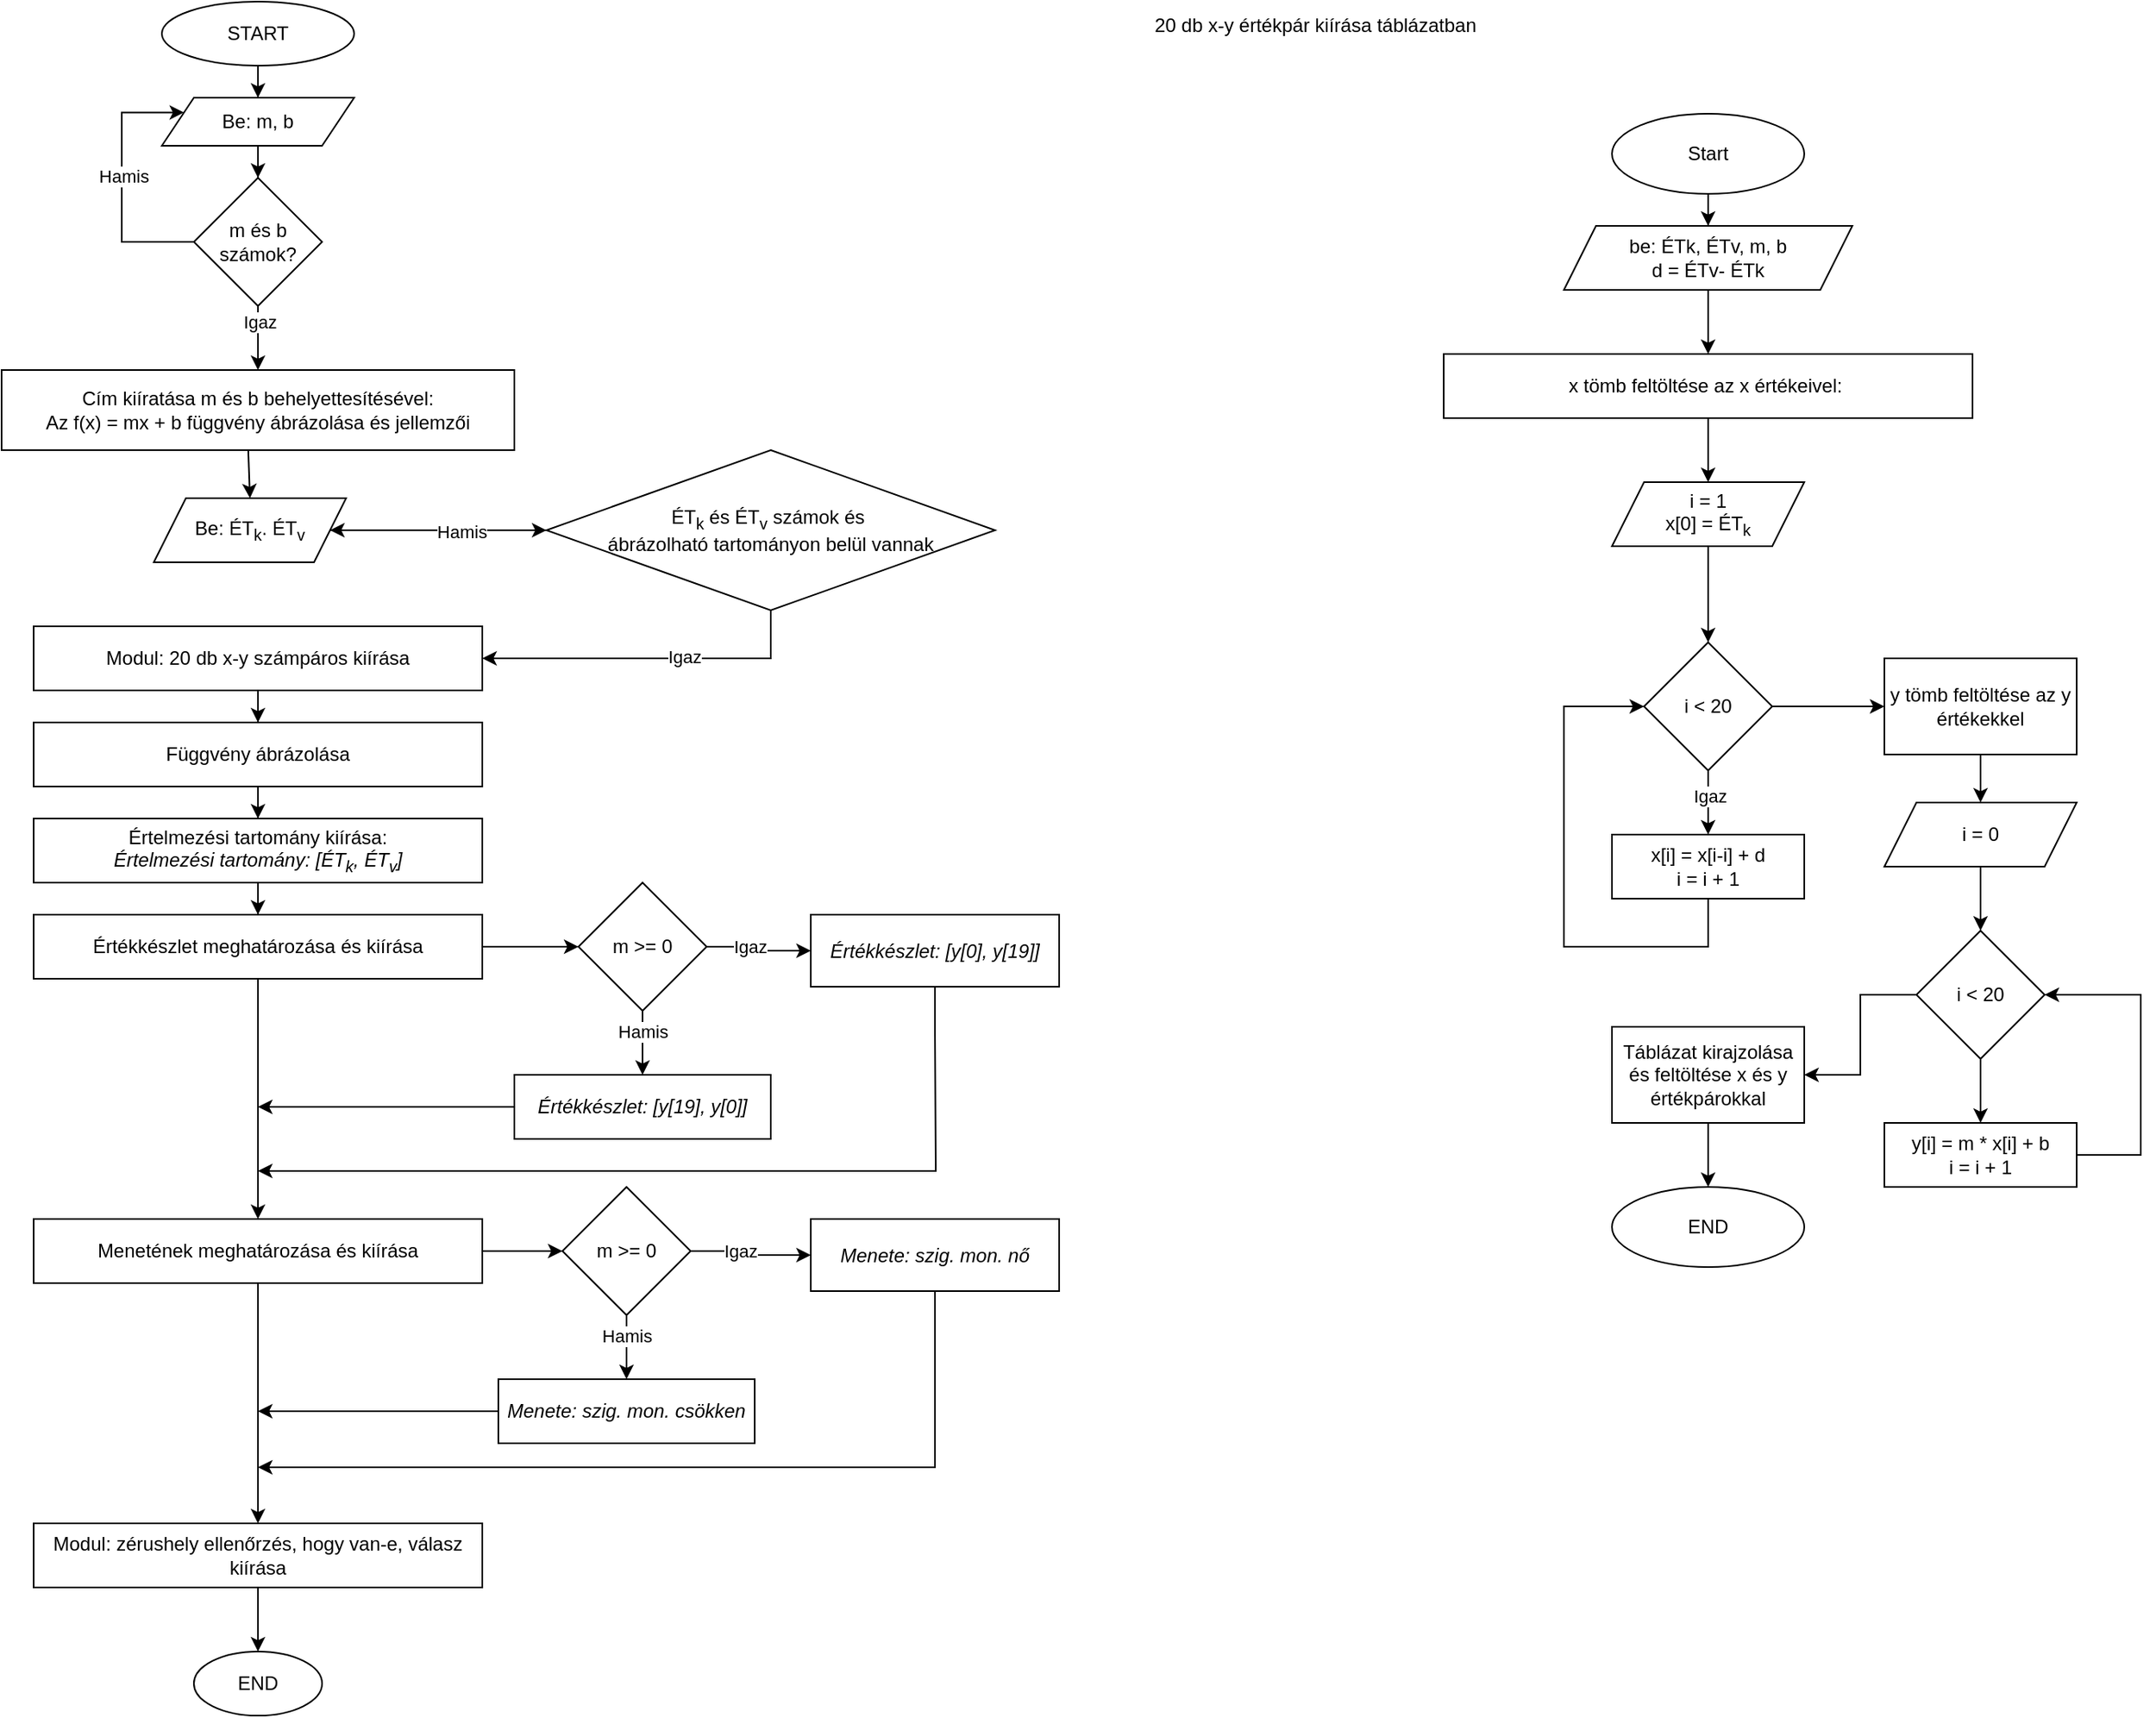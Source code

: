 <mxfile version="26.0.11">
  <diagram name="Page-1" id="zzpxHZpjNp8iE-DCdj2p">
    <mxGraphModel dx="878" dy="608" grid="1" gridSize="10" guides="1" tooltips="1" connect="1" arrows="1" fold="1" page="1" pageScale="1" pageWidth="850" pageHeight="1100" math="0" shadow="0">
      <root>
        <mxCell id="0" />
        <mxCell id="1" parent="0" />
        <mxCell id="isprb13NTtYWQOviIAQ4-6" value="" style="edgeStyle=orthogonalEdgeStyle;rounded=0;orthogonalLoop=1;jettySize=auto;html=1;" edge="1" parent="1" source="isprb13NTtYWQOviIAQ4-1" target="isprb13NTtYWQOviIAQ4-4">
          <mxGeometry relative="1" as="geometry" />
        </mxCell>
        <mxCell id="isprb13NTtYWQOviIAQ4-1" value="START" style="ellipse;whiteSpace=wrap;html=1;" vertex="1" parent="1">
          <mxGeometry x="270" y="10" width="120" height="40" as="geometry" />
        </mxCell>
        <mxCell id="isprb13NTtYWQOviIAQ4-8" value="" style="edgeStyle=orthogonalEdgeStyle;rounded=0;orthogonalLoop=1;jettySize=auto;html=1;" edge="1" parent="1" source="isprb13NTtYWQOviIAQ4-4" target="isprb13NTtYWQOviIAQ4-7">
          <mxGeometry relative="1" as="geometry" />
        </mxCell>
        <mxCell id="isprb13NTtYWQOviIAQ4-4" value="Be: m, b" style="shape=parallelogram;perimeter=parallelogramPerimeter;whiteSpace=wrap;html=1;fixedSize=1;" vertex="1" parent="1">
          <mxGeometry x="270" y="70" width="120" height="30" as="geometry" />
        </mxCell>
        <mxCell id="isprb13NTtYWQOviIAQ4-11" value="" style="edgeStyle=orthogonalEdgeStyle;rounded=0;orthogonalLoop=1;jettySize=auto;html=1;entryX=0.5;entryY=0;entryDx=0;entryDy=0;" edge="1" parent="1" source="isprb13NTtYWQOviIAQ4-7" target="isprb13NTtYWQOviIAQ4-23">
          <mxGeometry relative="1" as="geometry">
            <mxPoint x="455" y="230" as="targetPoint" />
          </mxGeometry>
        </mxCell>
        <mxCell id="isprb13NTtYWQOviIAQ4-12" value="Igaz" style="edgeLabel;html=1;align=center;verticalAlign=middle;resizable=0;points=[];" vertex="1" connectable="0" parent="isprb13NTtYWQOviIAQ4-11">
          <mxGeometry x="-0.511" y="1" relative="1" as="geometry">
            <mxPoint as="offset" />
          </mxGeometry>
        </mxCell>
        <mxCell id="isprb13NTtYWQOviIAQ4-13" style="edgeStyle=orthogonalEdgeStyle;rounded=0;orthogonalLoop=1;jettySize=auto;html=1;exitX=0;exitY=0.5;exitDx=0;exitDy=0;entryX=0;entryY=0.25;entryDx=0;entryDy=0;" edge="1" parent="1" source="isprb13NTtYWQOviIAQ4-7" target="isprb13NTtYWQOviIAQ4-4">
          <mxGeometry relative="1" as="geometry">
            <Array as="points">
              <mxPoint x="245" y="160" />
              <mxPoint x="245" y="79" />
            </Array>
          </mxGeometry>
        </mxCell>
        <mxCell id="isprb13NTtYWQOviIAQ4-14" value="Hamis" style="edgeLabel;html=1;align=center;verticalAlign=middle;resizable=0;points=[];" vertex="1" connectable="0" parent="isprb13NTtYWQOviIAQ4-13">
          <mxGeometry x="0.042" y="-1" relative="1" as="geometry">
            <mxPoint as="offset" />
          </mxGeometry>
        </mxCell>
        <mxCell id="isprb13NTtYWQOviIAQ4-7" value="m és b számok?" style="rhombus;whiteSpace=wrap;html=1;" vertex="1" parent="1">
          <mxGeometry x="290" y="120" width="80" height="80" as="geometry" />
        </mxCell>
        <mxCell id="isprb13NTtYWQOviIAQ4-20" value="" style="edgeStyle=orthogonalEdgeStyle;rounded=0;orthogonalLoop=1;jettySize=auto;html=1;" edge="1" parent="1" source="isprb13NTtYWQOviIAQ4-10" target="isprb13NTtYWQOviIAQ4-19">
          <mxGeometry relative="1" as="geometry" />
        </mxCell>
        <mxCell id="isprb13NTtYWQOviIAQ4-10" value="Be: ÉT&lt;sub&gt;k&lt;/sub&gt;.&amp;nbsp;&lt;span style=&quot;background-color: transparent; color: light-dark(rgb(0, 0, 0), rgb(255, 255, 255));&quot;&gt;ÉT&lt;sub&gt;v&lt;/sub&gt;&lt;/span&gt;" style="shape=parallelogram;perimeter=parallelogramPerimeter;whiteSpace=wrap;html=1;fixedSize=1;" vertex="1" parent="1">
          <mxGeometry x="265" y="320" width="120" height="40" as="geometry" />
        </mxCell>
        <mxCell id="isprb13NTtYWQOviIAQ4-19" value="ÉT&lt;sub&gt;k&lt;/sub&gt; és ÉT&lt;sub&gt;v&lt;/sub&gt; számok és&amp;nbsp;&lt;div&gt;ábrázolható tartományon belül vannak&lt;/div&gt;" style="rhombus;whiteSpace=wrap;html=1;" vertex="1" parent="1">
          <mxGeometry x="510" y="290" width="280" height="100" as="geometry" />
        </mxCell>
        <mxCell id="isprb13NTtYWQOviIAQ4-31" value="" style="edgeStyle=orthogonalEdgeStyle;rounded=0;orthogonalLoop=1;jettySize=auto;html=1;" edge="1" parent="1" source="isprb13NTtYWQOviIAQ4-21" target="isprb13NTtYWQOviIAQ4-30">
          <mxGeometry relative="1" as="geometry" />
        </mxCell>
        <mxCell id="isprb13NTtYWQOviIAQ4-21" value="Modul: 20 db x-y számpáros kiírása" style="whiteSpace=wrap;html=1;" vertex="1" parent="1">
          <mxGeometry x="190" y="400" width="280" height="40" as="geometry" />
        </mxCell>
        <mxCell id="isprb13NTtYWQOviIAQ4-23" value="Cím kiíratása m és b behelyettesítésével:&lt;br&gt;Az f(x) = mx + b függvény ábrázolása és jellemzői" style="rounded=0;whiteSpace=wrap;html=1;" vertex="1" parent="1">
          <mxGeometry x="170" y="240" width="320" height="50" as="geometry" />
        </mxCell>
        <mxCell id="isprb13NTtYWQOviIAQ4-33" value="" style="edgeStyle=orthogonalEdgeStyle;rounded=0;orthogonalLoop=1;jettySize=auto;html=1;" edge="1" parent="1" source="isprb13NTtYWQOviIAQ4-30" target="isprb13NTtYWQOviIAQ4-32">
          <mxGeometry relative="1" as="geometry" />
        </mxCell>
        <mxCell id="isprb13NTtYWQOviIAQ4-30" value="Függvény ábrázolása" style="whiteSpace=wrap;html=1;" vertex="1" parent="1">
          <mxGeometry x="190" y="460" width="280" height="40" as="geometry" />
        </mxCell>
        <mxCell id="isprb13NTtYWQOviIAQ4-35" value="" style="edgeStyle=orthogonalEdgeStyle;rounded=0;orthogonalLoop=1;jettySize=auto;html=1;" edge="1" parent="1" source="isprb13NTtYWQOviIAQ4-32" target="isprb13NTtYWQOviIAQ4-34">
          <mxGeometry relative="1" as="geometry" />
        </mxCell>
        <mxCell id="isprb13NTtYWQOviIAQ4-32" value="Értelmezési tartomány kiírása:&lt;div&gt;&lt;i&gt;Értelmezési tartomány: [ÉT&lt;sub&gt;k&lt;/sub&gt;, ÉT&lt;sub&gt;v&lt;/sub&gt;]&lt;/i&gt;&lt;/div&gt;" style="whiteSpace=wrap;html=1;" vertex="1" parent="1">
          <mxGeometry x="190" y="520" width="280" height="40" as="geometry" />
        </mxCell>
        <mxCell id="isprb13NTtYWQOviIAQ4-37" value="" style="edgeStyle=orthogonalEdgeStyle;rounded=0;orthogonalLoop=1;jettySize=auto;html=1;" edge="1" parent="1" source="isprb13NTtYWQOviIAQ4-34" target="isprb13NTtYWQOviIAQ4-36">
          <mxGeometry relative="1" as="geometry" />
        </mxCell>
        <mxCell id="isprb13NTtYWQOviIAQ4-89" style="edgeStyle=orthogonalEdgeStyle;rounded=0;orthogonalLoop=1;jettySize=auto;html=1;exitX=1;exitY=0.5;exitDx=0;exitDy=0;entryX=0;entryY=0.5;entryDx=0;entryDy=0;" edge="1" parent="1" source="isprb13NTtYWQOviIAQ4-34" target="isprb13NTtYWQOviIAQ4-81">
          <mxGeometry relative="1" as="geometry" />
        </mxCell>
        <mxCell id="isprb13NTtYWQOviIAQ4-34" value="Értékkészlet meghatározása és kiírása" style="whiteSpace=wrap;html=1;" vertex="1" parent="1">
          <mxGeometry x="190" y="580" width="280" height="40" as="geometry" />
        </mxCell>
        <mxCell id="isprb13NTtYWQOviIAQ4-39" value="" style="edgeStyle=orthogonalEdgeStyle;rounded=0;orthogonalLoop=1;jettySize=auto;html=1;" edge="1" parent="1" source="isprb13NTtYWQOviIAQ4-36" target="isprb13NTtYWQOviIAQ4-38">
          <mxGeometry relative="1" as="geometry" />
        </mxCell>
        <mxCell id="isprb13NTtYWQOviIAQ4-99" style="edgeStyle=orthogonalEdgeStyle;rounded=0;orthogonalLoop=1;jettySize=auto;html=1;exitX=1;exitY=0.5;exitDx=0;exitDy=0;" edge="1" parent="1" source="isprb13NTtYWQOviIAQ4-36" target="isprb13NTtYWQOviIAQ4-96">
          <mxGeometry relative="1" as="geometry" />
        </mxCell>
        <mxCell id="isprb13NTtYWQOviIAQ4-36" value="Menetének meghatározása és kiírása" style="whiteSpace=wrap;html=1;" vertex="1" parent="1">
          <mxGeometry x="190" y="770" width="280" height="40" as="geometry" />
        </mxCell>
        <mxCell id="isprb13NTtYWQOviIAQ4-110" value="" style="edgeStyle=orthogonalEdgeStyle;rounded=0;orthogonalLoop=1;jettySize=auto;html=1;" edge="1" parent="1" source="isprb13NTtYWQOviIAQ4-38" target="isprb13NTtYWQOviIAQ4-109">
          <mxGeometry relative="1" as="geometry" />
        </mxCell>
        <mxCell id="isprb13NTtYWQOviIAQ4-38" value="Modul: zérushely ellenőrzés, hogy van-e, válasz kiírása" style="whiteSpace=wrap;html=1;" vertex="1" parent="1">
          <mxGeometry x="190" y="960" width="280" height="40" as="geometry" />
        </mxCell>
        <mxCell id="isprb13NTtYWQOviIAQ4-42" value="" style="endArrow=classic;html=1;rounded=0;entryX=0.5;entryY=0;entryDx=0;entryDy=0;exitX=0.481;exitY=1;exitDx=0;exitDy=0;exitPerimeter=0;" edge="1" parent="1" source="isprb13NTtYWQOviIAQ4-23" target="isprb13NTtYWQOviIAQ4-10">
          <mxGeometry width="50" height="50" relative="1" as="geometry">
            <mxPoint x="305" y="320" as="sourcePoint" />
            <mxPoint x="425" y="340" as="targetPoint" />
          </mxGeometry>
        </mxCell>
        <mxCell id="isprb13NTtYWQOviIAQ4-43" value="" style="endArrow=classic;html=1;rounded=0;exitX=0;exitY=0.5;exitDx=0;exitDy=0;entryX=1;entryY=0.5;entryDx=0;entryDy=0;" edge="1" parent="1" source="isprb13NTtYWQOviIAQ4-19" target="isprb13NTtYWQOviIAQ4-10">
          <mxGeometry width="50" height="50" relative="1" as="geometry">
            <mxPoint x="45" y="420" as="sourcePoint" />
            <mxPoint x="95" y="370" as="targetPoint" />
            <Array as="points" />
          </mxGeometry>
        </mxCell>
        <mxCell id="isprb13NTtYWQOviIAQ4-44" value="Hamis" style="edgeLabel;html=1;align=center;verticalAlign=middle;resizable=0;points=[];" vertex="1" connectable="0" parent="isprb13NTtYWQOviIAQ4-43">
          <mxGeometry x="-0.21" y="1" relative="1" as="geometry">
            <mxPoint as="offset" />
          </mxGeometry>
        </mxCell>
        <mxCell id="isprb13NTtYWQOviIAQ4-45" value="" style="endArrow=classic;html=1;rounded=0;exitX=0.5;exitY=1;exitDx=0;exitDy=0;entryX=1;entryY=0.5;entryDx=0;entryDy=0;" edge="1" parent="1" source="isprb13NTtYWQOviIAQ4-19" target="isprb13NTtYWQOviIAQ4-21">
          <mxGeometry width="50" height="50" relative="1" as="geometry">
            <mxPoint x="305" y="520" as="sourcePoint" />
            <mxPoint x="365" y="510" as="targetPoint" />
            <Array as="points">
              <mxPoint x="650" y="420" />
            </Array>
          </mxGeometry>
        </mxCell>
        <mxCell id="isprb13NTtYWQOviIAQ4-78" value="Igaz" style="edgeLabel;html=1;align=center;verticalAlign=middle;resizable=0;points=[];" vertex="1" connectable="0" parent="isprb13NTtYWQOviIAQ4-45">
          <mxGeometry x="-0.2" y="-1" relative="1" as="geometry">
            <mxPoint as="offset" />
          </mxGeometry>
        </mxCell>
        <mxCell id="isprb13NTtYWQOviIAQ4-48" value="" style="edgeStyle=orthogonalEdgeStyle;rounded=0;orthogonalLoop=1;jettySize=auto;html=1;entryX=0.5;entryY=0;entryDx=0;entryDy=0;" edge="1" parent="1" source="isprb13NTtYWQOviIAQ4-46" target="isprb13NTtYWQOviIAQ4-57">
          <mxGeometry relative="1" as="geometry" />
        </mxCell>
        <mxCell id="isprb13NTtYWQOviIAQ4-46" value="Start" style="ellipse;whiteSpace=wrap;html=1;" vertex="1" parent="1">
          <mxGeometry x="1175" y="80" width="120" height="50" as="geometry" />
        </mxCell>
        <mxCell id="isprb13NTtYWQOviIAQ4-52" value="" style="edgeStyle=orthogonalEdgeStyle;rounded=0;orthogonalLoop=1;jettySize=auto;html=1;" edge="1" parent="1" source="isprb13NTtYWQOviIAQ4-47" target="isprb13NTtYWQOviIAQ4-51">
          <mxGeometry relative="1" as="geometry" />
        </mxCell>
        <mxCell id="isprb13NTtYWQOviIAQ4-47" value="x tömb feltöltése az x értékeivel:&amp;nbsp;" style="whiteSpace=wrap;html=1;" vertex="1" parent="1">
          <mxGeometry x="1070" y="230" width="330" height="40" as="geometry" />
        </mxCell>
        <mxCell id="isprb13NTtYWQOviIAQ4-49" value="20 db x-y értékpár kiírása táblázatban" style="text;html=1;align=center;verticalAlign=middle;whiteSpace=wrap;rounded=0;" vertex="1" parent="1">
          <mxGeometry x="880" y="10" width="220" height="30" as="geometry" />
        </mxCell>
        <mxCell id="isprb13NTtYWQOviIAQ4-51" value="i = 1&lt;div&gt;x[0] = ÉT&lt;sub&gt;k&lt;/sub&gt;&lt;/div&gt;" style="shape=parallelogram;perimeter=parallelogramPerimeter;whiteSpace=wrap;html=1;fixedSize=1;" vertex="1" parent="1">
          <mxGeometry x="1175" y="310" width="120" height="40" as="geometry" />
        </mxCell>
        <mxCell id="isprb13NTtYWQOviIAQ4-56" value="" style="edgeStyle=orthogonalEdgeStyle;rounded=0;orthogonalLoop=1;jettySize=auto;html=1;" edge="1" parent="1" source="isprb13NTtYWQOviIAQ4-53" target="isprb13NTtYWQOviIAQ4-55">
          <mxGeometry relative="1" as="geometry" />
        </mxCell>
        <mxCell id="isprb13NTtYWQOviIAQ4-61" value="Igaz" style="edgeLabel;html=1;align=center;verticalAlign=middle;resizable=0;points=[];" vertex="1" connectable="0" parent="isprb13NTtYWQOviIAQ4-56">
          <mxGeometry x="-0.2" y="1" relative="1" as="geometry">
            <mxPoint as="offset" />
          </mxGeometry>
        </mxCell>
        <mxCell id="isprb13NTtYWQOviIAQ4-65" value="" style="edgeStyle=orthogonalEdgeStyle;rounded=0;orthogonalLoop=1;jettySize=auto;html=1;" edge="1" parent="1" source="isprb13NTtYWQOviIAQ4-53" target="isprb13NTtYWQOviIAQ4-66">
          <mxGeometry relative="1" as="geometry">
            <mxPoint x="1345" y="470" as="targetPoint" />
          </mxGeometry>
        </mxCell>
        <mxCell id="isprb13NTtYWQOviIAQ4-53" value="i &amp;lt; 20" style="rhombus;whiteSpace=wrap;html=1;" vertex="1" parent="1">
          <mxGeometry x="1195" y="410" width="80" height="80" as="geometry" />
        </mxCell>
        <mxCell id="isprb13NTtYWQOviIAQ4-55" value="x[i] = x[i-i] + d&lt;div&gt;i = i + 1&lt;/div&gt;" style="whiteSpace=wrap;html=1;" vertex="1" parent="1">
          <mxGeometry x="1175" y="530" width="120" height="40" as="geometry" />
        </mxCell>
        <mxCell id="isprb13NTtYWQOviIAQ4-58" value="" style="edgeStyle=orthogonalEdgeStyle;rounded=0;orthogonalLoop=1;jettySize=auto;html=1;" edge="1" parent="1" source="isprb13NTtYWQOviIAQ4-57" target="isprb13NTtYWQOviIAQ4-47">
          <mxGeometry relative="1" as="geometry" />
        </mxCell>
        <mxCell id="isprb13NTtYWQOviIAQ4-57" value="be: ÉTk, ÉTv, m, b&lt;div&gt;d = ÉTv- ÉTk&lt;/div&gt;" style="shape=parallelogram;perimeter=parallelogramPerimeter;whiteSpace=wrap;html=1;fixedSize=1;" vertex="1" parent="1">
          <mxGeometry x="1145" y="150" width="180" height="40" as="geometry" />
        </mxCell>
        <mxCell id="isprb13NTtYWQOviIAQ4-60" value="" style="endArrow=classic;html=1;rounded=0;exitX=0.5;exitY=1;exitDx=0;exitDy=0;entryX=0;entryY=0.5;entryDx=0;entryDy=0;" edge="1" parent="1" source="isprb13NTtYWQOviIAQ4-55" target="isprb13NTtYWQOviIAQ4-53">
          <mxGeometry width="50" height="50" relative="1" as="geometry">
            <mxPoint x="1035" y="390" as="sourcePoint" />
            <mxPoint x="1085" y="340" as="targetPoint" />
            <Array as="points">
              <mxPoint x="1235" y="600" />
              <mxPoint x="1145" y="600" />
              <mxPoint x="1145" y="450" />
            </Array>
          </mxGeometry>
        </mxCell>
        <mxCell id="isprb13NTtYWQOviIAQ4-63" value="" style="endArrow=classic;html=1;rounded=0;exitX=0.5;exitY=1;exitDx=0;exitDy=0;entryX=0.5;entryY=0;entryDx=0;entryDy=0;" edge="1" parent="1" source="isprb13NTtYWQOviIAQ4-51" target="isprb13NTtYWQOviIAQ4-53">
          <mxGeometry width="50" height="50" relative="1" as="geometry">
            <mxPoint x="1035" y="390" as="sourcePoint" />
            <mxPoint x="1085" y="340" as="targetPoint" />
          </mxGeometry>
        </mxCell>
        <mxCell id="isprb13NTtYWQOviIAQ4-68" value="" style="edgeStyle=orthogonalEdgeStyle;rounded=0;orthogonalLoop=1;jettySize=auto;html=1;" edge="1" parent="1" source="isprb13NTtYWQOviIAQ4-66" target="isprb13NTtYWQOviIAQ4-67">
          <mxGeometry relative="1" as="geometry" />
        </mxCell>
        <mxCell id="isprb13NTtYWQOviIAQ4-66" value="y tömb feltöltése az y értékekkel" style="rounded=0;whiteSpace=wrap;html=1;" vertex="1" parent="1">
          <mxGeometry x="1345" y="420" width="120" height="60" as="geometry" />
        </mxCell>
        <mxCell id="isprb13NTtYWQOviIAQ4-70" value="" style="edgeStyle=orthogonalEdgeStyle;rounded=0;orthogonalLoop=1;jettySize=auto;html=1;" edge="1" parent="1" source="isprb13NTtYWQOviIAQ4-67" target="isprb13NTtYWQOviIAQ4-69">
          <mxGeometry relative="1" as="geometry" />
        </mxCell>
        <mxCell id="isprb13NTtYWQOviIAQ4-67" value="i = 0" style="shape=parallelogram;perimeter=parallelogramPerimeter;whiteSpace=wrap;html=1;fixedSize=1;rounded=0;" vertex="1" parent="1">
          <mxGeometry x="1345" y="510" width="120" height="40" as="geometry" />
        </mxCell>
        <mxCell id="isprb13NTtYWQOviIAQ4-72" value="" style="edgeStyle=orthogonalEdgeStyle;rounded=0;orthogonalLoop=1;jettySize=auto;html=1;" edge="1" parent="1" source="isprb13NTtYWQOviIAQ4-69" target="isprb13NTtYWQOviIAQ4-71">
          <mxGeometry relative="1" as="geometry" />
        </mxCell>
        <mxCell id="isprb13NTtYWQOviIAQ4-75" value="" style="edgeStyle=orthogonalEdgeStyle;rounded=0;orthogonalLoop=1;jettySize=auto;html=1;" edge="1" parent="1" source="isprb13NTtYWQOviIAQ4-69" target="isprb13NTtYWQOviIAQ4-74">
          <mxGeometry relative="1" as="geometry" />
        </mxCell>
        <mxCell id="isprb13NTtYWQOviIAQ4-69" value="i &amp;lt; 20" style="rhombus;whiteSpace=wrap;html=1;rounded=0;" vertex="1" parent="1">
          <mxGeometry x="1365" y="590" width="80" height="80" as="geometry" />
        </mxCell>
        <mxCell id="isprb13NTtYWQOviIAQ4-71" value="y[i] = m * x[i] + b&lt;div&gt;i = i + 1&lt;/div&gt;" style="whiteSpace=wrap;html=1;rounded=0;" vertex="1" parent="1">
          <mxGeometry x="1345" y="710" width="120" height="40" as="geometry" />
        </mxCell>
        <mxCell id="isprb13NTtYWQOviIAQ4-73" value="" style="endArrow=classic;html=1;rounded=0;exitX=1;exitY=0.5;exitDx=0;exitDy=0;entryX=1;entryY=0.5;entryDx=0;entryDy=0;" edge="1" parent="1" source="isprb13NTtYWQOviIAQ4-71" target="isprb13NTtYWQOviIAQ4-69">
          <mxGeometry width="50" height="50" relative="1" as="geometry">
            <mxPoint x="1035" y="590" as="sourcePoint" />
            <mxPoint x="1085" y="540" as="targetPoint" />
            <Array as="points">
              <mxPoint x="1505" y="730" />
              <mxPoint x="1505" y="630" />
            </Array>
          </mxGeometry>
        </mxCell>
        <mxCell id="isprb13NTtYWQOviIAQ4-74" value="Táblázat kirajzolása és feltöltése x és y értékpárokkal" style="whiteSpace=wrap;html=1;rounded=0;" vertex="1" parent="1">
          <mxGeometry x="1175" y="650" width="120" height="60" as="geometry" />
        </mxCell>
        <mxCell id="isprb13NTtYWQOviIAQ4-76" value="END" style="ellipse;whiteSpace=wrap;html=1;" vertex="1" parent="1">
          <mxGeometry x="1175" y="750" width="120" height="50" as="geometry" />
        </mxCell>
        <mxCell id="isprb13NTtYWQOviIAQ4-77" value="" style="endArrow=classic;html=1;rounded=0;exitX=0.5;exitY=1;exitDx=0;exitDy=0;entryX=0.5;entryY=0;entryDx=0;entryDy=0;" edge="1" parent="1" source="isprb13NTtYWQOviIAQ4-74" target="isprb13NTtYWQOviIAQ4-76">
          <mxGeometry width="50" height="50" relative="1" as="geometry">
            <mxPoint x="1035" y="590" as="sourcePoint" />
            <mxPoint x="1085" y="540" as="targetPoint" />
          </mxGeometry>
        </mxCell>
        <mxCell id="isprb13NTtYWQOviIAQ4-83" value="" style="edgeStyle=orthogonalEdgeStyle;rounded=0;orthogonalLoop=1;jettySize=auto;html=1;" edge="1" parent="1" source="isprb13NTtYWQOviIAQ4-81" target="isprb13NTtYWQOviIAQ4-82">
          <mxGeometry relative="1" as="geometry" />
        </mxCell>
        <mxCell id="isprb13NTtYWQOviIAQ4-87" value="Igaz" style="edgeLabel;html=1;align=center;verticalAlign=middle;resizable=0;points=[];" vertex="1" connectable="0" parent="isprb13NTtYWQOviIAQ4-83">
          <mxGeometry x="-0.211" relative="1" as="geometry">
            <mxPoint as="offset" />
          </mxGeometry>
        </mxCell>
        <mxCell id="isprb13NTtYWQOviIAQ4-86" value="" style="edgeStyle=orthogonalEdgeStyle;rounded=0;orthogonalLoop=1;jettySize=auto;html=1;" edge="1" parent="1" source="isprb13NTtYWQOviIAQ4-81" target="isprb13NTtYWQOviIAQ4-85">
          <mxGeometry relative="1" as="geometry" />
        </mxCell>
        <mxCell id="isprb13NTtYWQOviIAQ4-88" value="Hamis" style="edgeLabel;html=1;align=center;verticalAlign=middle;resizable=0;points=[];" vertex="1" connectable="0" parent="isprb13NTtYWQOviIAQ4-86">
          <mxGeometry x="-0.358" relative="1" as="geometry">
            <mxPoint as="offset" />
          </mxGeometry>
        </mxCell>
        <mxCell id="isprb13NTtYWQOviIAQ4-81" value="m &amp;gt;= 0" style="rhombus;whiteSpace=wrap;html=1;" vertex="1" parent="1">
          <mxGeometry x="530" y="560" width="80" height="80" as="geometry" />
        </mxCell>
        <mxCell id="isprb13NTtYWQOviIAQ4-90" style="edgeStyle=orthogonalEdgeStyle;rounded=0;orthogonalLoop=1;jettySize=auto;html=1;exitX=0.5;exitY=1;exitDx=0;exitDy=0;" edge="1" parent="1">
          <mxGeometry relative="1" as="geometry">
            <mxPoint x="330" y="740" as="targetPoint" />
            <mxPoint x="752.5" y="580" as="sourcePoint" />
            <Array as="points">
              <mxPoint x="753" y="655" />
              <mxPoint x="753" y="740" />
            </Array>
          </mxGeometry>
        </mxCell>
        <mxCell id="isprb13NTtYWQOviIAQ4-82" value="&lt;div&gt;&lt;i&gt;Értékkészlet: [y[0], y[19]]&lt;/i&gt;&lt;/div&gt;" style="whiteSpace=wrap;html=1;" vertex="1" parent="1">
          <mxGeometry x="675" y="580" width="155" height="45" as="geometry" />
        </mxCell>
        <mxCell id="isprb13NTtYWQOviIAQ4-91" style="edgeStyle=orthogonalEdgeStyle;rounded=0;orthogonalLoop=1;jettySize=auto;html=1;exitX=0;exitY=0.5;exitDx=0;exitDy=0;" edge="1" parent="1" source="isprb13NTtYWQOviIAQ4-85">
          <mxGeometry relative="1" as="geometry">
            <mxPoint x="330" y="700" as="targetPoint" />
          </mxGeometry>
        </mxCell>
        <mxCell id="isprb13NTtYWQOviIAQ4-85" value="&lt;i&gt;Értékkészlet: [y[19], y[0]]&lt;/i&gt;" style="whiteSpace=wrap;html=1;" vertex="1" parent="1">
          <mxGeometry x="490" y="680" width="160" height="40" as="geometry" />
        </mxCell>
        <mxCell id="isprb13NTtYWQOviIAQ4-92" value="" style="edgeStyle=orthogonalEdgeStyle;rounded=0;orthogonalLoop=1;jettySize=auto;html=1;" edge="1" parent="1" source="isprb13NTtYWQOviIAQ4-96" target="isprb13NTtYWQOviIAQ4-97">
          <mxGeometry relative="1" as="geometry" />
        </mxCell>
        <mxCell id="isprb13NTtYWQOviIAQ4-93" value="Igaz" style="edgeLabel;html=1;align=center;verticalAlign=middle;resizable=0;points=[];" vertex="1" connectable="0" parent="isprb13NTtYWQOviIAQ4-92">
          <mxGeometry x="-0.211" relative="1" as="geometry">
            <mxPoint as="offset" />
          </mxGeometry>
        </mxCell>
        <mxCell id="isprb13NTtYWQOviIAQ4-94" value="" style="edgeStyle=orthogonalEdgeStyle;rounded=0;orthogonalLoop=1;jettySize=auto;html=1;" edge="1" parent="1" source="isprb13NTtYWQOviIAQ4-96" target="isprb13NTtYWQOviIAQ4-98">
          <mxGeometry relative="1" as="geometry" />
        </mxCell>
        <mxCell id="isprb13NTtYWQOviIAQ4-95" value="Hamis" style="edgeLabel;html=1;align=center;verticalAlign=middle;resizable=0;points=[];" vertex="1" connectable="0" parent="isprb13NTtYWQOviIAQ4-94">
          <mxGeometry x="-0.358" relative="1" as="geometry">
            <mxPoint as="offset" />
          </mxGeometry>
        </mxCell>
        <mxCell id="isprb13NTtYWQOviIAQ4-96" value="m &amp;gt;= 0" style="rhombus;whiteSpace=wrap;html=1;" vertex="1" parent="1">
          <mxGeometry x="520" y="750" width="80" height="80" as="geometry" />
        </mxCell>
        <mxCell id="isprb13NTtYWQOviIAQ4-100" style="edgeStyle=orthogonalEdgeStyle;rounded=0;orthogonalLoop=1;jettySize=auto;html=1;exitX=0.5;exitY=1;exitDx=0;exitDy=0;" edge="1" parent="1">
          <mxGeometry relative="1" as="geometry">
            <mxPoint x="330" y="925" as="targetPoint" />
            <mxPoint x="752.5" y="780" as="sourcePoint" />
            <Array as="points">
              <mxPoint x="753" y="925" />
              <mxPoint x="490" y="925" />
            </Array>
          </mxGeometry>
        </mxCell>
        <mxCell id="isprb13NTtYWQOviIAQ4-97" value="&lt;div&gt;&lt;i&gt;Menete: szig. mon. nő&lt;/i&gt;&lt;/div&gt;" style="whiteSpace=wrap;html=1;" vertex="1" parent="1">
          <mxGeometry x="675" y="770" width="155" height="45" as="geometry" />
        </mxCell>
        <mxCell id="isprb13NTtYWQOviIAQ4-101" style="edgeStyle=orthogonalEdgeStyle;rounded=0;orthogonalLoop=1;jettySize=auto;html=1;exitX=0;exitY=0.5;exitDx=0;exitDy=0;" edge="1" parent="1" source="isprb13NTtYWQOviIAQ4-98">
          <mxGeometry relative="1" as="geometry">
            <mxPoint x="330" y="890" as="targetPoint" />
          </mxGeometry>
        </mxCell>
        <mxCell id="isprb13NTtYWQOviIAQ4-98" value="&lt;i&gt;Menete: szig. mon. csökken&lt;/i&gt;" style="whiteSpace=wrap;html=1;" vertex="1" parent="1">
          <mxGeometry x="480" y="870" width="160" height="40" as="geometry" />
        </mxCell>
        <mxCell id="isprb13NTtYWQOviIAQ4-109" value="END" style="ellipse;whiteSpace=wrap;html=1;" vertex="1" parent="1">
          <mxGeometry x="290" y="1040" width="80" height="40" as="geometry" />
        </mxCell>
      </root>
    </mxGraphModel>
  </diagram>
</mxfile>
